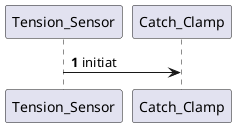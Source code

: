@startuml
autonumber

participant Tension_Sensor as TS
participant Catch_Clamp as CC

TS		->		CC:		initiat

@enduml